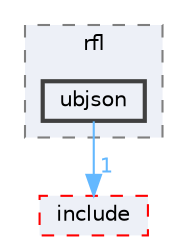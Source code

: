 digraph "external/reflect-cpp/src/rfl/ubjson"
{
 // LATEX_PDF_SIZE
  bgcolor="transparent";
  edge [fontname=Helvetica,fontsize=10,labelfontname=Helvetica,labelfontsize=10];
  node [fontname=Helvetica,fontsize=10,shape=box,height=0.2,width=0.4];
  compound=true
  subgraph clusterdir_b4343597247f4e6c17c01575f362c2a5 {
    graph [ bgcolor="#edf0f7", pencolor="grey50", label="rfl", fontname=Helvetica,fontsize=10 style="filled,dashed", URL="dir_b4343597247f4e6c17c01575f362c2a5.html",tooltip=""]
  dir_ffc0f5e050cd52994f05545be1e6988e [label="ubjson", fillcolor="#edf0f7", color="grey25", style="filled,bold", URL="dir_ffc0f5e050cd52994f05545be1e6988e.html",tooltip=""];
  }
  dir_52db5b9842da2a9d3126408803d2a092 [label="include", fillcolor="#edf0f7", color="red", style="filled,dashed", URL="dir_52db5b9842da2a9d3126408803d2a092.html",tooltip=""];
  dir_ffc0f5e050cd52994f05545be1e6988e->dir_52db5b9842da2a9d3126408803d2a092 [headlabel="1", labeldistance=1.5 headhref="dir_000880_000385.html" href="dir_000880_000385.html" color="steelblue1" fontcolor="steelblue1"];
}
